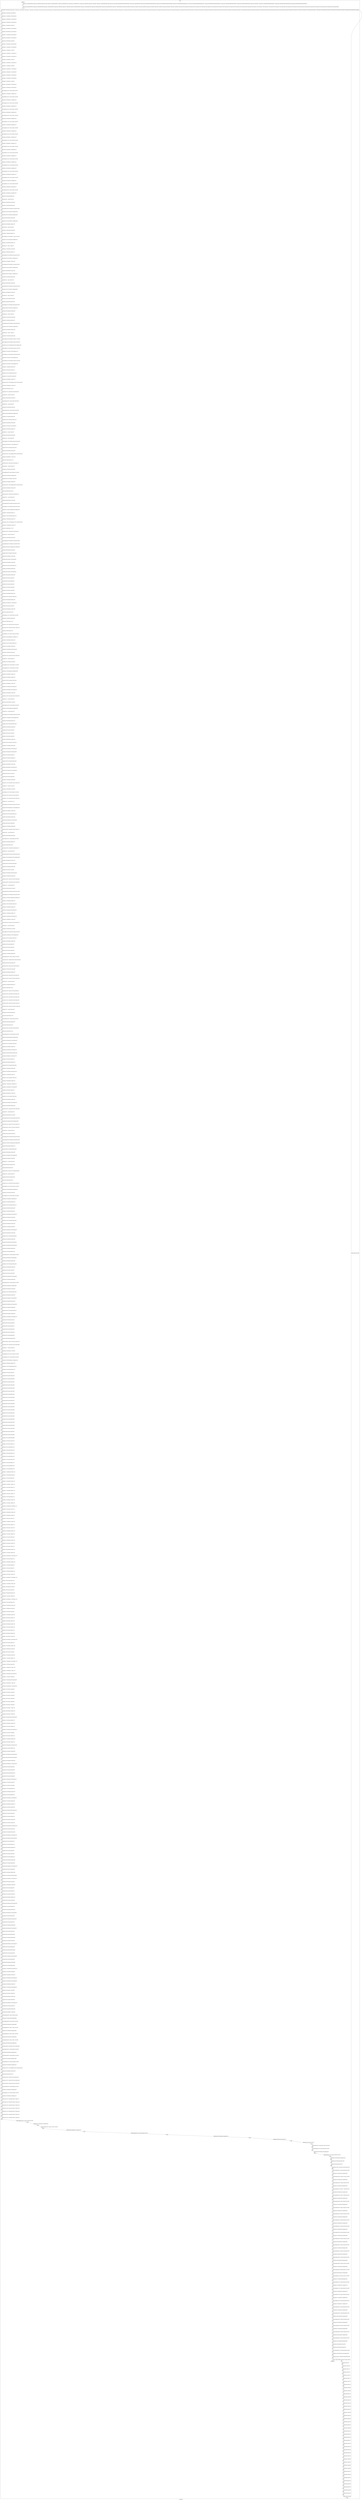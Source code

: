 digraph G {
label="Btor2XCFA";
subgraph cluster_0 {
label="main";
main_init[];
l1[];
l3[];
l4[];
l5[];
l6[];
l7[];
l8[];
l9[];
l10[];
l11[];
l12[];
l13[];
l14[];
l15[];
l16[];
l17[];
l18[];
l19[];
l20[];
l21[];
l22[];
l23[];
l24[];
l25[];
l26[];
l27[];
l28[];
l29[];
l30[];
l31[];
l32[];
l33[];
l34[];
l35[];
l36[];
l37[];
l38[];
l39[];
l40[];
l41[];
l42[];
l43[];
l44[];
l45[];
l46[];
l47[];
l48[];
l49[];
l50[];
l51[];
l52[];
l53[];
l54[];
l55[];
l56[];
l57[];
l58[];
l59[];
l60[];
l61[];
l62[];
l63[];
l64[];
l65[];
l66[];
l67[];
l68[];
l69[];
l70[];
l71[];
l72[];
l73[];
l74[];
l75[];
l76[];
l77[];
l78[];
l79[];
l80[];
l81[];
l82[];
l83[];
l84[];
l85[];
l86[];
l87[];
l88[];
l89[];
l90[];
l91[];
l92[];
l93[];
l94[];
l95[];
l96[];
l97[];
l98[];
l99[];
l100[];
l101[];
l102[];
l103[];
l104[];
l105[];
l106[];
l107[];
l108[];
l109[];
l110[];
l111[];
l112[];
l113[];
l114[];
l115[];
l116[];
l117[];
l118[];
l119[];
l120[];
l121[];
l122[];
l123[];
l124[];
l125[];
l126[];
l127[];
l128[];
l129[];
l130[];
l131[];
l132[];
l133[];
l134[];
l135[];
l136[];
l137[];
l138[];
l139[];
l140[];
l141[];
l142[];
l143[];
l144[];
l145[];
l146[];
l147[];
l148[];
l149[];
l150[];
l151[];
l152[];
l153[];
l154[];
l155[];
l156[];
l157[];
l158[];
l159[];
l160[];
l161[];
l162[];
l163[];
l164[];
l165[];
l166[];
l167[];
l168[];
l169[];
l170[];
l171[];
l172[];
l173[];
l174[];
l175[];
l176[];
l177[];
l178[];
l179[];
l180[];
l181[];
l182[];
l183[];
l184[];
l185[];
l186[];
l187[];
l188[];
l189[];
l190[];
l191[];
l192[];
l193[];
l194[];
l195[];
l196[];
l197[];
l198[];
l199[];
l200[];
l201[];
l202[];
l203[];
l204[];
l205[];
l206[];
l207[];
l208[];
l209[];
l210[];
l211[];
l212[];
l213[];
l214[];
l215[];
l216[];
l217[];
l218[];
l219[];
l220[];
l221[];
l222[];
l223[];
l224[];
l225[];
l226[];
l227[];
l228[];
l229[];
l230[];
l231[];
l232[];
l233[];
l234[];
l235[];
l236[];
l237[];
l238[];
l239[];
l240[];
l241[];
l242[];
l243[];
l244[];
l245[];
l246[];
l247[];
l248[];
l249[];
l250[];
l251[];
l252[];
l253[];
l254[];
l255[];
l256[];
l257[];
l258[];
l259[];
l260[];
l261[];
l262[];
l263[];
l264[];
l265[];
l266[];
l267[];
l268[];
l269[];
l270[];
l271[];
l272[];
l273[];
l274[];
l275[];
l276[];
l277[];
l278[];
l279[];
l280[];
l281[];
l282[];
l283[];
l284[];
l285[];
l286[];
l287[];
l288[];
l289[];
l290[];
l291[];
l292[];
l293[];
l294[];
l295[];
l296[];
l297[];
l298[];
l299[];
l300[];
l301[];
l302[];
l303[];
l304[];
l305[];
l306[];
l307[];
l308[];
l309[];
l310[];
l311[];
l312[];
l313[];
l314[];
l315[];
l316[];
l317[];
l318[];
l319[];
l320[];
l321[];
l322[];
l323[];
l324[];
l325[];
l326[];
l327[];
l328[];
l329[];
l330[];
l331[];
l332[];
l333[];
l334[];
l335[];
l336[];
l337[];
l338[];
l339[];
l340[];
l341[];
l342[];
l343[];
l344[];
l345[];
l346[];
l347[];
l348[];
l349[];
l350[];
l351[];
l352[];
l353[];
l354[];
l355[];
l356[];
l357[];
l358[];
l359[];
l360[];
l361[];
l362[];
l363[];
l364[];
l365[];
l366[];
l367[];
l368[];
l369[];
l370[];
l371[];
l372[];
l373[];
l374[];
l375[];
l376[];
l377[];
l378[];
l379[];
l380[];
l381[];
l382[];
l383[];
l384[];
l385[];
l386[];
l387[];
l388[];
l389[];
l390[];
l391[];
l392[];
l393[];
l394[];
l395[];
l396[];
l397[];
l398[];
l399[];
l400[];
l401[];
l402[];
l403[];
l404[];
l405[];
l406[];
l407[];
l408[];
l409[];
l410[];
l411[];
l412[];
l413[];
l414[];
l415[];
l416[];
l417[];
l418[];
l419[];
l420[];
l421[];
l422[];
l423[];
l424[];
l425[];
l426[];
l427[];
l428[];
l429[];
l430[];
l431[];
l432[];
l433[];
l434[];
l435[];
l436[];
l437[];
l438[];
l439[];
l440[];
l441[];
l442[];
l443[];
l444[];
l445[];
l446[];
l447[];
l448[];
l449[];
l450[];
l451[];
l452[];
l453[];
l454[];
l455[];
l456[];
l457[];
l458[];
l459[];
l460[];
l461[];
l462[];
l463[];
l464[];
l465[];
l466[];
l467[];
l468[];
l469[];
l470[];
l471[];
l472[];
l473[];
l474[];
l475[];
l476[];
l477[];
l478[];
l479[];
l480[];
l481[];
l482[];
l483[];
l484[];
l485[];
l486[];
l487[];
l488[];
l489[];
l490[];
l491[];
l492[];
l493[];
l494[];
l495[];
l496[];
l497[];
l498[];
l499[];
l500[];
l501[];
l502[];
l503[];
l504[];
l505[];
l506[];
l507[];
l508[];
l509[];
l510[];
l511[];
l512[];
l513[];
l514[];
l515[];
l516[];
l517[];
l518[];
l519[];
l520[];
l521[];
l522[];
l523[];
l524[];
l525[];
l526[];
l527[];
l528[];
l529[];
l530[];
l531[];
l532[];
l533[];
l534[];
l535[];
l536[];
l537[];
l538[];
l539[];
l540[];
l541[];
l542[];
l543[];
l544[];
l545[];
l546[];
l547[];
l548[];
l549[];
l550[];
l551[];
l552[];
l553[];
l554[];
l555[];
l556[];
l557[];
l558[];
l559[];
l560[];
l561[];
l562[];
l563[];
l564[];
l565[];
l566[];
l567[];
l568[];
l569[];
l570[];
l571[];
l572[];
l573[];
l574[];
l575[];
l576[];
l577[];
l578[];
l579[];
l580[];
l581[];
l582[];
l583[];
l584[];
l585[];
l586[];
l587[];
l588[];
l589[];
l590[];
l591[];
l592[];
l593[];
l594[];
l595[];
l596[];
l597[];
l598[];
l599[];
l600[];
l601[];
l602[];
l603[];
l604[];
l605[];
l606[];
l607[];
l608[];
l609[];
l610[];
l611[];
l612[];
l613[];
l614[];
l615[];
l616[];
l617[];
l618[];
l619[];
l620[];
l621[];
l622[];
l623[];
l624[];
l625[];
l626[];
l627[];
l628[];
l629[];
l630[];
l631[];
l632[];
l633[];
l634[];
l635[];
l636[];
l637[];
l638[];
l639[];
l640[];
l641[];
l642[];
l643[];
l644[];
l645[];
l646[];
l647[];
l648[];
l649[];
l650[];
l651[];
l652[];
l653[];
l654[];
l655[];
l656[];
l657[];
l658[];
l659[];
l660[];
l661[];
l662[];
l663[];
l664[];
l665[];
l666[];
l667[];
l668[];
l669[];
l670[];
l671[];
l672[];
l673[];
l674[];
l675[];
l676[];
l677[];
l678[];
l679[];
l680[];
l681[];
l682[];
l683[];
l684[];
l685[];
l686[];
l687[];
l688[];
l689[];
l690[];
l691[];
l692[];
l693[];
l694[];
l695[];
l696[];
l697[];
l698[];
l699[];
l700[];
l701[];
l702[];
l703[];
l704[];
l705[];
l706[];
l707[];
l708[];
l709[];
l710[];
l711[];
l712[];
l713[];
l714[];
l715[];
l716[];
l717[];
l718[];
l719[];
l720[];
l721[];
l722[];
l723[];
l724[];
l725[];
l726[];
l727[];
l728[];
l729[];
l730[];
l731[];
l732[];
l733[];
l734[];
l735[];
l736[];
l737[];
l738[];
l739[];
l740[];
l741[];
l742[];
l743[];
l744[];
l745[];
l746[];
l747[];
l748[];
l749[];
l750[];
l751[];
l752[];
l753[];
l754[];
l755[];
l756[];
l757[];
l758[];
l759[];
l760[];
main_error[];
l761[];
l762[];
l763[];
l764[];
l765[];
l766[];
l767[];
l768[];
l769[];
l770[];
l771[];
l772[];
l773[];
l774[];
l775[];
l776[];
l777[];
l778[];
l779[];
l780[];
l781[];
l782[];
l783[];
l784[];
l785[];
l786[];
l787[];
l788[];
l789[];
l790[];
l791[];
l792[];
l793[];
l794[];
l795[];
l796[];
l797[];
l798[];
l799[];
l800[];
l801[];
l802[];
l803[];
l804[];
l805[];
main_init -> l1 [label="[(assign const_7 #b0000000000000000),(assign const_14 #b00000000),(assign const_43 #b0),(assign const_125 #b0000000000000011),(assign const_128 #b0000000001001100),(assign const_131 #b0000000001001101),(assign const_134 #b00000000),(assign const_137 #b00000001),(assign const_140 #b0000000000000000),(assign const_253 #b1),(assign const_256 #b00000000000000000000000000000001),(assign const_257 #b0000000000000000),(assign const_259 #b00000000000000000000000000010000),(assign const_262 #b00000000000000000000000000000000),(assign const_272 #b00000000000000000000000001001100),(assign const_282 #b00000000000000000000000000001011),(assign const_296 #b00000000000000000000000000000101),(assign const_331 #b00000000000000000000000000000010),(assign const_332 #b000000000000000000000000),(assign const_429 #b00000011),(assign const_475 #b00000000000000000000000000000011),(assign const_532 #b00000000000000000000000000000100),(assign const_636 #b00000000000000000000000000000110)] "];
l3 -> l4 [label="[(havoc input_167),(havoc input_169),(havoc input_171),(havoc input_173),(havoc input_175),(havoc input_177),(havoc input_179),(havoc input_181),(havoc input_183),(havoc input_185),(havoc input_187),(havoc input_189),(havoc input_191),(havoc input_193),(havoc input_195),(havoc input_197),(havoc input_199),(havoc input_201),(havoc input_203),(havoc input_205),(havoc input_207),(havoc input_209),(havoc input_211),(havoc input_213),(havoc input_215),(havoc input_217),(havoc input_219),(havoc input_221),(havoc input_223),(havoc input_225),(havoc input_227),(havoc input_229),(havoc input_231),(havoc input_233),(havoc input_235),(havoc input_237),(havoc input_239),(havoc input_241),(havoc input_243),(havoc input_245),(havoc input_247),(havoc input_249),(havoc input_251),(havoc input_255),(havoc input_320),(havoc input_323),(havoc input_340),(havoc input_343),(havoc input_351),(havoc input_362),(havoc input_375),(havoc input_388),(havoc input_391),(havoc input_394),(havoc input_397),(havoc input_406),(havoc input_422),(havoc input_436),(havoc input_451),(havoc input_458),(havoc input_465),(havoc input_484),(havoc input_501),(havoc input_515),(havoc input_527),(havoc input_563),(havoc input_571),(havoc input_576),(havoc input_583),(havoc input_601),(havoc input_620),(havoc input_626),(havoc input_632),(havoc input_643),(havoc input_653),(havoc input_660)] "];
l4 -> l5 [label="[(assign binary_100 (bvand state_44 (bvnot state_46)))] "];
l5 -> l6 [label="[(assign binary_101 (bvand binary_100 (bvnot state_48)))] "];
l6 -> l7 [label="[(assign binary_102 (bvand binary_101 (bvnot state_50)))] "];
l7 -> l8 [label="[(assign binary_103 (bvand binary_102 (bvnot state_52)))] "];
l8 -> l9 [label="[(assign binary_104 (bvand binary_103 state_54))] "];
l9 -> l10 [label="[(assign binary_105 (bvand binary_104 (bvnot state_56)))] "];
l10 -> l11 [label="[(assign binary_106 (bvand binary_105 (bvnot state_58)))] "];
l11 -> l12 [label="[(assign binary_107 (bvand binary_106 (bvnot state_60)))] "];
l12 -> l13 [label="[(assign binary_108 (bvand binary_107 (bvnot state_62)))] "];
l13 -> l14 [label="[(assign binary_109 (bvand binary_108 state_64))] "];
l14 -> l15 [label="[(assign binary_110 (bvand binary_109 (bvnot state_66)))] "];
l15 -> l16 [label="[(assign binary_111 (bvand binary_110 (bvnot state_68)))] "];
l16 -> l17 [label="[(assign binary_112 (bvand binary_111 state_70))] "];
l17 -> l18 [label="[(assign binary_113 (bvand binary_112 (bvnot state_72)))] "];
l18 -> l19 [label="[(assign binary_114 (bvand binary_113 (bvnot state_74)))] "];
l19 -> l20 [label="[(assign binary_115 (bvand binary_114 state_76))] "];
l20 -> l21 [label="[(assign binary_116 (bvand binary_115 (bvnot state_78)))] "];
l21 -> l22 [label="[(assign binary_117 (bvand binary_116 state_80))] "];
l22 -> l23 [label="[(assign binary_118 (bvand binary_117 (bvnot state_82)))] "];
l23 -> l24 [label="[(assign binary_119 (bvand binary_118 (bvnot state_84)))] "];
l24 -> l25 [label="[(assign binary_120 (bvand binary_119 (bvnot state_86)))] "];
l25 -> l26 [label="[(assign binary_121 (bvand binary_120 (bvnot state_88)))] "];
l26 -> l27 [label="[(assign binary_122 (bvand binary_121 state_90))] "];
l27 -> l28 [label="[(assign binary_123 (bvand binary_122 (bvnot state_92)))] "];
l28 -> l29 [label="[(assign binary_124 (bvand binary_123 (bvnot state_94)))] "];
l29 -> l30 [label="[(assign comparison_126 (ite (= const_125 state_8) #b1 #b0))] "];
l30 -> l31 [label="[(assign binary_127 (bvand binary_124 comparison_126))] "];
l31 -> l32 [label="[(assign comparison_129 (ite (= const_128 state_10) #b1 #b0))] "];
l32 -> l33 [label="[(assign binary_130 (bvand binary_127 comparison_129))] "];
l33 -> l34 [label="[(assign comparison_132 (ite (= const_131 state_12) #b1 #b0))] "];
l34 -> l35 [label="[(assign binary_133 (bvand binary_130 comparison_132))] "];
l35 -> l36 [label="[(assign comparison_135 (ite (= const_134 state_15) #b1 #b0))] "];
l36 -> l37 [label="[(assign binary_136 (bvand binary_133 comparison_135))] "];
l37 -> l38 [label="[(assign comparison_138 (ite (= const_137 state_17) #b1 #b0))] "];
l38 -> l39 [label="[(assign binary_139 (bvand binary_136 comparison_138))] "];
l39 -> l40 [label="[(assign comparison_141 (ite (= const_140 state_19) #b1 #b0))] "];
l40 -> l41 [label="[(assign binary_142 (bvand binary_139 comparison_141))] "];
l41 -> l42 [label="[(assign comparison_143 (ite (= const_140 state_21) #b1 #b0))] "];
l42 -> l43 [label="[(assign binary_144 (bvand binary_142 comparison_143))] "];
l43 -> l44 [label="[(assign comparison_145 (ite (= const_140 state_23) #b1 #b0))] "];
l44 -> l45 [label="[(assign binary_146 (bvand binary_144 comparison_145))] "];
l45 -> l46 [label="[(assign comparison_147 (ite (= const_140 state_25) #b1 #b0))] "];
l46 -> l47 [label="[(assign binary_148 (bvand binary_146 comparison_147))] "];
l47 -> l48 [label="[(assign comparison_149 (ite (= const_140 state_27) #b1 #b0))] "];
l48 -> l49 [label="[(assign binary_150 (bvand binary_148 comparison_149))] "];
l49 -> l50 [label="[(assign comparison_151 (ite (= const_134 state_29) #b1 #b0))] "];
l50 -> l51 [label="[(assign binary_152 (bvand binary_150 comparison_151))] "];
l51 -> l52 [label="[(assign comparison_153 (ite (= const_134 state_31) #b1 #b0))] "];
l52 -> l53 [label="[(assign binary_154 (bvand binary_152 comparison_153))] "];
l53 -> l54 [label="[(assign comparison_155 (ite (= const_134 state_33) #b1 #b0))] "];
l54 -> l55 [label="[(assign binary_156 (bvand binary_154 comparison_155))] "];
l55 -> l56 [label="[(assign comparison_157 (ite (= const_134 state_35) #b1 #b0))] "];
l56 -> l57 [label="[(assign binary_158 (bvand binary_156 comparison_157))] "];
l57 -> l58 [label="[(assign comparison_159 (ite (= const_134 state_37) #b1 #b0))] "];
l58 -> l59 [label="[(assign binary_160 (bvand binary_158 comparison_159))] "];
l59 -> l60 [label="[(assign comparison_161 (ite (= const_134 state_39) #b1 #b0))] "];
l60 -> l61 [label="[(assign binary_162 (bvand binary_160 comparison_161))] "];
l61 -> l62 [label="[(assign comparison_163 (ite (= const_134 state_41) #b1 #b0))] "];
l62 -> l63 [label="[(assign binary_164 (bvand binary_162 comparison_163))] "];
l63 -> l64 [label="[(assign binary_165 (bvand state_98 binary_164))] "];
l64 -> l65 [label="[(assign binary_258 (++ input_183 const_257))] "];
l65 -> l66 [label="[(assign binary_260 (bvashr binary_258 const_259))] "];
l66 -> l67 [label="[(assign binary_261 (bvadd const_256 binary_260))] "];
l67 -> l68 [label="[(assign comparison_263 (ite (bvule binary_261 const_262) #b1 #b0))] "];
l68 -> l69 [label="[(assign binary_264 (bvor (bvnot input_203) comparison_263))] "];
l69 -> l70 [label="[(assign binary_265 (bvor (bvnot input_205) comparison_263))] "];
l70 -> l71 [label="[(assign binary_266 (bvand binary_264 binary_265))] "];
l71 -> l72 [label="[(assign binary_267 (bvor (bvnot input_207) comparison_263))] "];
l72 -> l73 [label="[(assign binary_268 (bvand binary_266 binary_267))] "];
l73 -> l74 [label="[(assign binary_269 (++ input_185 const_257))] "];
l74 -> l75 [label="[(assign binary_270 (bvashr binary_269 const_259))] "];
l75 -> l76 [label="[(assign binary_271 (bvadd const_256 binary_270))] "];
l76 -> l77 [label="[(assign comparison_273 (ite (bvule binary_271 const_272) #b1 #b0))] "];
l77 -> l78 [label="[(assign binary_274 (bvor (bvnot input_209) comparison_273))] "];
l78 -> l79 [label="[(assign binary_275 (bvand binary_268 binary_274))] "];
l79 -> l80 [label="[(assign binary_276 (++ input_177 const_257))] "];
l80 -> l81 [label="[(assign binary_277 (bvashr binary_276 const_259))] "];
l81 -> l82 [label="[(assign binary_278 (bvadd const_256 binary_277))] "];
l82 -> l83 [label="[(assign comparison_279 (ite (bvule binary_278 const_262) #b1 #b0))] "];
l83 -> l84 [label="[(assign binary_280 (bvor (bvnot input_213) comparison_279))] "];
l84 -> l85 [label="[(assign binary_281 (bvand binary_275 binary_280))] "];
l85 -> l86 [label="[(assign comparison_283 (ite (bvule binary_278 const_282) #b1 #b0))] "];
l86 -> l87 [label="[(assign binary_284 (bvor (bvnot input_215) comparison_283))] "];
l87 -> l88 [label="[(assign binary_285 (bvand binary_281 binary_284))] "];
l88 -> l89 [label="[(assign binary_286 (bvor (bvnot input_217) comparison_279))] "];
l89 -> l90 [label="[(assign binary_287 (bvand binary_285 binary_286))] "];
l90 -> l91 [label="[(assign binary_288 (++ input_169 const_257))] "];
l91 -> l92 [label="[(assign binary_289 (bvashr binary_288 const_259))] "];
l92 -> l93 [label="[(assign comparison_290 (ite (bvule binary_278 binary_289) #b1 #b0))] "];
l93 -> l94 [label="[(assign binary_291 (bvor (bvnot input_219) comparison_290))] "];
l94 -> l95 [label="[(assign binary_292 (bvand binary_287 binary_291))] "];
l95 -> l96 [label="[(assign binary_293 (++ input_179 const_257))] "];
l96 -> l97 [label="[(assign binary_294 (bvashr binary_293 const_259))] "];
l97 -> l98 [label="[(assign binary_295 (bvadd const_256 binary_294))] "];
l98 -> l99 [label="[(assign comparison_297 (ite (bvule binary_295 const_296) #b1 #b0))] "];
l99 -> l100 [label="[(assign binary_298 (bvor (bvnot input_225) comparison_297))] "];
l100 -> l101 [label="[(assign binary_299 (bvand binary_292 binary_298))] "];
l101 -> l102 [label="[(assign binary_300 (++ input_181 const_257))] "];
l102 -> l103 [label="[(assign binary_301 (bvashr binary_300 const_259))] "];
l103 -> l104 [label="[(assign binary_302 (bvadd const_256 binary_301))] "];
l104 -> l105 [label="[(assign comparison_303 (ite (bvule binary_302 const_296) #b1 #b0))] "];
l105 -> l106 [label="[(assign binary_304 (bvor (bvnot input_231) comparison_303))] "];
l106 -> l107 [label="[(assign binary_305 (bvand binary_299 binary_304))] "];
l107 -> l108 [label="[(assign binary_306 (++ input_171 const_257))] "];
l108 -> l109 [label="[(assign binary_307 (bvashr binary_306 const_259))] "];
l109 -> l110 [label="[(assign comparison_308 (ite (bvule binary_307 binary_277) #b1 #b0))] "];
l110 -> l111 [label="[(assign comparison_309 (ite (bvule binary_307 binary_294) #b1 #b0))] "];
l111 -> l112 [label="[(assign binary_310 (bvor (bvnot comparison_308) (bvnot comparison_309)))] "];
l112 -> l113 [label="[(assign comparison_311 (ite (bvule binary_307 binary_301) #b1 #b0))] "];
l113 -> l114 [label="[(assign binary_312 (bvor binary_310 (bvnot comparison_311)))] "];
l114 -> l115 [label="[(assign comparison_313 (ite (bvule binary_307 binary_260) #b1 #b0))] "];
l115 -> l116 [label="[(assign binary_314 (bvor binary_312 (bvnot comparison_313)))] "];
l116 -> l117 [label="[(assign comparison_315 (ite (bvule binary_307 binary_270) #b1 #b0))] "];
l117 -> l118 [label="[(assign binary_316 (bvor binary_314 (bvnot comparison_315)))] "];
l118 -> l119 [label="[(assign binary_317 (bvand binary_305 binary_316))] "];
l119 -> l120 [label="[(assign binary_318 (bvand input_201 binary_317))] "];
l120 -> l121 [label="[(assign binary_319 (bvor (bvnot input_255) binary_318))] "];
l121 -> l122 [label="[(assign binary_321 (bvor input_203 (bvnot input_320)))] "];
l122 -> l123 [label="[(assign binary_322 (bvand binary_319 binary_321))] "];
l123 -> l124 [label="[(assign ternary_324 (ite (= (bvnot comparison_315) #b1) const_256 const_262))] "];
l124 -> l125 [label="[(assign binary_325 (bvadd binary_270 ternary_324))] "];
l125 -> l126 [label="[(assign slice_326 (extract binary_325 0 16))] "];
l126 -> l127 [label="[(assign ternary_327 (ite (= input_255 #b1) slice_326 input_185))] "];
l127 -> l128 [label="[(assign binary_328 (++ ternary_327 const_257))] "];
l128 -> l129 [label="[(assign binary_329 (bvashr binary_328 const_259))] "];
l129 -> l130 [label="[(assign comparison_330 (ite (= const_272 binary_329) #b1 #b0))] "];
l130 -> l131 [label="[(assign binary_333 (++ const_332 input_191))] "];
l131 -> l132 [label="[(assign binary_334 (bvand const_331 binary_333))] "];
l132 -> l133 [label="[(assign comparison_335 (ite (= const_331 binary_334) #b1 #b0))] "];
l133 -> l134 [label="[(assign binary_336 (bvand comparison_330 comparison_335))] "];
l134 -> l135 [label="[(assign binary_337 (bvand input_209 binary_336))] "];
l135 -> l136 [label="[(assign binary_338 (bvor (bvnot input_323) binary_337))] "];
l136 -> l137 [label="[(assign binary_339 (bvand binary_322 binary_338))] "];
l137 -> l138 [label="[(assign binary_341 (bvor input_221 (bvnot input_340)))] "];
l138 -> l139 [label="[(assign binary_342 (bvand binary_339 binary_341))] "];
l139 -> l140 [label="[(assign binary_344 (++ input_167 const_257))] "];
l140 -> l141 [label="[(assign binary_345 (bvashr binary_344 const_259))] "];
l141 -> l142 [label="[(assign binary_346 (++ const_332 input_195))] "];
l142 -> l143 [label="[(assign comparison_347 (ite (bvule binary_345 binary_346) #b1 #b0))] "];
l143 -> l144 [label="[(assign binary_348 (bvand input_217 (bvnot comparison_347)))] "];
l144 -> l145 [label="[(assign binary_349 (bvor (bvnot input_343) binary_348))] "];
l145 -> l146 [label="[(assign binary_350 (bvand binary_342 binary_349))] "];
l146 -> l147 [label="[(assign ternary_352 (ite (= (bvnot comparison_308) #b1) const_256 const_262))] "];
l147 -> l148 [label="[(assign binary_353 (bvadd binary_277 ternary_352))] "];
l148 -> l149 [label="[(assign slice_354 (extract binary_353 0 16))] "];
l149 -> l150 [label="[(assign ternary_355 (ite (= input_255 #b1) slice_354 input_177))] "];
l150 -> l151 [label="[(assign binary_356 (++ ternary_355 const_257))] "];
l151 -> l152 [label="[(assign binary_357 (bvashr binary_356 const_259))] "];
l152 -> l153 [label="[(assign comparison_358 (ite (= binary_289 binary_357) #b1 #b0))] "];
l153 -> l154 [label="[(assign binary_359 (bvand input_219 comparison_358))] "];
l154 -> l155 [label="[(assign binary_360 (bvor (bvnot input_351) binary_359))] "];
l155 -> l156 [label="[(assign binary_361 (bvand binary_350 binary_360))] "];
l156 -> l157 [label="[(assign ternary_363 (ite (= (bvnot comparison_309) #b1) const_256 const_262))] "];
l157 -> l158 [label="[(assign binary_364 (bvadd binary_294 ternary_363))] "];
l158 -> l159 [label="[(assign slice_365 (extract binary_364 0 16))] "];
l159 -> l160 [label="[(assign ternary_366 (ite (= input_255 #b1) slice_365 input_179))] "];
l160 -> l161 [label="[(assign binary_367 (++ ternary_366 const_257))] "];
l161 -> l162 [label="[(assign binary_368 (bvashr binary_367 const_259))] "];
l162 -> l163 [label="[(assign comparison_369 (ite (bvule binary_368 const_262) #b1 #b0))] "];
l163 -> l164 [label="[(assign comparison_370 (ite (bvule binary_368 const_296) #b1 #b0))] "];
l164 -> l165 [label="[(assign binary_371 (bvand (bvnot comparison_369) comparison_370))] "];
l165 -> l166 [label="[(assign binary_372 (bvand input_225 binary_371))] "];
l166 -> l167 [label="[(assign binary_373 (bvor (bvnot input_362) binary_372))] "];
l167 -> l168 [label="[(assign binary_374 (bvand binary_361 binary_373))] "];
l168 -> l169 [label="[(assign ternary_376 (ite (= (bvnot comparison_311) #b1) const_256 const_262))] "];
l169 -> l170 [label="[(assign binary_377 (bvadd binary_301 ternary_376))] "];
l170 -> l171 [label="[(assign slice_378 (extract binary_377 0 16))] "];
l171 -> l172 [label="[(assign ternary_379 (ite (= input_255 #b1) slice_378 input_181))] "];
l172 -> l173 [label="[(assign binary_380 (++ ternary_379 const_257))] "];
l173 -> l174 [label="[(assign binary_381 (bvashr binary_380 const_259))] "];
l174 -> l175 [label="[(assign comparison_382 (ite (bvule binary_381 const_262) #b1 #b0))] "];
l175 -> l176 [label="[(assign comparison_383 (ite (bvule binary_381 const_296) #b1 #b0))] "];
l176 -> l177 [label="[(assign binary_384 (bvand (bvnot comparison_382) comparison_383))] "];
l177 -> l178 [label="[(assign binary_385 (bvand input_231 binary_384))] "];
l178 -> l179 [label="[(assign binary_386 (bvor (bvnot input_375) binary_385))] "];
l179 -> l180 [label="[(assign binary_387 (bvand binary_374 binary_386))] "];
l180 -> l181 [label="[(assign binary_389 (bvor input_237 (bvnot input_388)))] "];
l181 -> l182 [label="[(assign binary_390 (bvand binary_387 binary_389))] "];
l182 -> l183 [label="[(assign binary_392 (bvor input_239 (bvnot input_391)))] "];
l183 -> l184 [label="[(assign binary_393 (bvand binary_390 binary_392))] "];
l184 -> l185 [label="[(assign binary_395 (bvor input_241 (bvnot input_394)))] "];
l185 -> l186 [label="[(assign binary_396 (bvand binary_393 binary_395))] "];
l186 -> l187 [label="[(assign binary_398 (bvor input_223 input_340))] "];
l187 -> l188 [label="[(assign binary_399 (bvor binary_398 input_351))] "];
l188 -> l189 [label="[(assign binary_400 (bvor input_243 input_388))] "];
l189 -> l190 [label="[(assign binary_401 (bvor binary_400 input_391))] "];
l190 -> l191 [label="[(assign binary_402 (bvor binary_401 input_394))] "];
l191 -> l192 [label="[(assign binary_403 (bvand binary_399 binary_402))] "];
l192 -> l193 [label="[(assign binary_404 (bvor (bvnot input_397) binary_403))] "];
l193 -> l194 [label="[(assign binary_405 (bvand binary_396 binary_404))] "];
l194 -> l195 [label="[(assign binary_407 (bvand input_217 (bvnot input_343)))] "];
l195 -> l196 [label="[(assign binary_408 (bvor input_245 input_397))] "];
l196 -> l197 [label="[(assign binary_409 (bvand binary_407 binary_408))] "];
l197 -> l198 [label="[(assign slice_410 (extract binary_345 8 32))] "];
l198 -> l199 [label="[(assign comparison_411 (ite (= const_332 slice_410) #b1 #b0))] "];
l199 -> l200 [label="[(assign binary_412 (bvadd const_256 binary_346))] "];
l200 -> l201 [label="[(assign slice_413 (extract binary_412 0 8))] "];
l201 -> l202 [label="[(assign ternary_414 (ite (= input_343 #b1) slice_413 input_195))] "];
l202 -> l203 [label="[(assign ternary_415 (ite (= input_397 #b1) const_137 ternary_414))] "];
l203 -> l204 [label="[(assign slice_416 (extract binary_345 0 8))] "];
l204 -> l205 [label="[(assign comparison_417 (ite (= ternary_415 slice_416) #b1 #b0))] "];
l205 -> l206 [label="[(assign binary_418 (bvand comparison_411 comparison_417))] "];
l206 -> l207 [label="[(assign binary_419 (bvand binary_409 binary_418))] "];
l207 -> l208 [label="[(assign binary_420 (bvor (bvnot input_406) binary_419))] "];
l208 -> l209 [label="[(assign binary_421 (bvand binary_405 binary_420))] "];
l209 -> l210 [label="[(assign binary_423 (bvand binary_408 (bvnot input_406)))] "];
l210 -> l211 [label="[(assign binary_424 (bvand input_215 binary_423))] "];
l211 -> l212 [label="[(assign ternary_425 (ite (= input_397 #b1) const_140 ternary_355))] "];
l212 -> l213 [label="[(assign binary_426 (++ ternary_425 const_257))] "];
l213 -> l214 [label="[(assign binary_427 (bvashr binary_426 const_259))] "];
l214 -> l215 [label="[(assign comparison_428 (ite (= const_282 binary_427) #b1 #b0))] "];
l215 -> l216 [label="[(assign comparison_430 (ite (= const_429 input_197) #b1 #b0))] "];
l216 -> l217 [label="[(assign binary_431 (bvand comparison_428 comparison_430))] "];
l217 -> l218 [label="[(assign binary_432 (bvand binary_418 binary_431))] "];
l218 -> l219 [label="[(assign binary_433 (bvand binary_424 binary_432))] "];
l219 -> l220 [label="[(assign binary_434 (bvor (bvnot input_422) binary_433))] "];
l220 -> l221 [label="[(assign binary_435 (bvand binary_421 binary_434))] "];
l221 -> l222 [label="[(assign binary_437 (bvand input_215 (bvnot input_422)))] "];
l222 -> l223 [label="[(assign binary_438 (bvand binary_423 (bvnot input_422)))] "];
l223 -> l224 [label="[(assign binary_439 (bvand binary_437 binary_438))] "];
l224 -> l225 [label="[(assign ternary_440 (ite (= input_422 #b1) const_140 ternary_425))] "];
l225 -> l226 [label="[(assign binary_441 (++ ternary_440 const_257))] "];
l226 -> l227 [label="[(assign binary_442 (bvashr binary_441 const_259))] "];
l227 -> l228 [label="[(assign comparison_443 (ite (= const_282 binary_442) #b1 #b0))] "];
l228 -> l229 [label="[(assign binary_444 (bvand comparison_430 comparison_443))] "];
l229 -> l230 [label="[(assign binary_445 (++ const_332 ternary_415))] "];
l230 -> l231 [label="[(assign comparison_446 (ite (bvule binary_345 binary_445) #b1 #b0))] "];
l231 -> l232 [label="[(assign binary_447 (bvand binary_444 (bvnot comparison_446)))] "];
l232 -> l233 [label="[(assign binary_448 (bvand binary_439 binary_447))] "];
l233 -> l234 [label="[(assign binary_449 (bvor (bvnot input_436) binary_448))] "];
l234 -> l235 [label="[(assign binary_450 (bvand binary_435 binary_449))] "];
l235 -> l236 [label="[(assign binary_452 (bvor input_227 input_362))] "];
l236 -> l237 [label="[(assign binary_453 (bvor input_213 input_343))] "];
l237 -> l238 [label="[(assign binary_454 (bvor binary_453 input_397))] "];
l238 -> l239 [label="[(assign binary_455 (bvand binary_452 binary_454))] "];
l239 -> l240 [label="[(assign binary_456 (bvor (bvnot input_451) binary_455))] "];
l240 -> l241 [label="[(assign binary_457 (bvand binary_450 binary_456))] "];
l241 -> l242 [label="[(assign binary_459 (bvand binary_454 (bvnot input_451)))] "];
l242 -> l243 [label="[(assign binary_460 (bvand input_225 (bvnot input_362)))] "];
l243 -> l244 [label="[(assign binary_461 (bvor binary_460 input_451))] "];
l244 -> l245 [label="[(assign binary_462 (bvand binary_459 binary_461))] "];
l245 -> l246 [label="[(assign binary_463 (bvor (bvnot input_458) binary_462))] "];
l246 -> l247 [label="[(assign binary_464 (bvand binary_457 binary_463))] "];
l247 -> l248 [label="[(assign binary_466 (bvand binary_452 (bvnot input_451)))] "];
l248 -> l249 [label="[(assign binary_467 (bvand binary_437 (bvnot input_436)))] "];
l249 -> l250 [label="[(assign binary_468 (bvor binary_467 input_451))] "];
l250 -> l251 [label="[(assign binary_469 (bvor binary_468 input_458))] "];
l251 -> l252 [label="[(assign binary_470 (bvand binary_466 binary_469))] "];
l252 -> l253 [label="[(assign ternary_471 (ite (= input_436 #b1) const_140 ternary_440))] "];
l253 -> l254 [label="[(assign binary_472 (++ ternary_471 const_257))] "];
l254 -> l255 [label="[(assign binary_473 (bvashr binary_472 const_259))] "];
l255 -> l256 [label="[(assign comparison_474 (ite (= const_282 binary_473) #b1 #b0))] "];
l256 -> l257 [label="[(assign ternary_476 (ite (= input_451 #b1) const_134 input_197))] "];
l257 -> l258 [label="[(assign ternary_477 (ite (= input_458 #b1) const_134 ternary_476))] "];
l258 -> l259 [label="[(assign binary_478 (++ const_332 ternary_477))] "];
l259 -> l260 [label="[(assign comparison_479 (ite (bvule const_475 binary_478) #b1 #b0))] "];
l260 -> l261 [label="[(assign binary_480 (bvand comparison_474 (bvnot comparison_479)))] "];
l261 -> l262 [label="[(assign binary_481 (bvand binary_470 binary_480))] "];
l262 -> l263 [label="[(assign binary_482 (bvor (bvnot input_465) binary_481))] "];
l263 -> l264 [label="[(assign binary_483 (bvand binary_464 binary_482))] "];
l264 -> l265 [label="[(assign binary_485 (bvand binary_461 (bvnot input_458)))] "];
l265 -> l266 [label="[(assign binary_486 (bvor binary_485 input_465))] "];
l266 -> l267 [label="[(assign binary_487 (bvand binary_469 binary_486))] "];
l267 -> l268 [label="[(assign ternary_488 (ite (= input_465 #b1) const_140 ternary_471))] "];
l268 -> l269 [label="[(assign binary_489 (++ ternary_488 const_257))] "];
l269 -> l270 [label="[(assign binary_490 (bvashr binary_489 const_259))] "];
l270 -> l271 [label="[(assign comparison_491 (ite (= const_282 binary_490) #b1 #b0))] "];
l271 -> l272 [label="[(assign binary_492 (bvadd const_256 binary_478))] "];
l272 -> l273 [label="[(assign slice_493 (extract binary_492 0 8))] "];
l273 -> l274 [label="[(assign ternary_494 (ite (= input_465 #b1) slice_493 ternary_477))] "];
l274 -> l275 [label="[(assign binary_495 (++ const_332 ternary_494))] "];
l275 -> l276 [label="[(assign comparison_496 (ite (bvule const_475 binary_495) #b1 #b0))] "];
l276 -> l277 [label="[(assign binary_497 (bvand comparison_491 (bvnot comparison_496)))] "];
l277 -> l278 [label="[(assign binary_498 (bvand binary_487 binary_497))] "];
l278 -> l279 [label="[(assign binary_499 (bvor (bvnot input_484) binary_498))] "];
l279 -> l280 [label="[(assign binary_500 (bvand binary_483 binary_499))] "];
l280 -> l281 [label="[(assign binary_502 (bvor input_211 input_323))] "];
l281 -> l282 [label="[(assign binary_503 (bvand binary_486 (bvnot input_484)))] "];
l282 -> l283 [label="[(assign binary_504 (bvand binary_502 binary_503))] "];
l283 -> l284 [label="[(assign ternary_505 (ite (= input_451 #b1) const_140 ternary_366))] "];
l284 -> l285 [label="[(assign ternary_506 (ite (= input_465 #b1) const_140 ternary_505))] "];
l285 -> l286 [label="[(assign binary_507 (++ ternary_506 const_257))] "];
l286 -> l287 [label="[(assign binary_508 (bvashr binary_507 const_259))] "];
l287 -> l288 [label="[(assign comparison_509 (ite (bvule binary_508 const_262) #b1 #b0))] "];
l288 -> l289 [label="[(assign comparison_510 (ite (bvule binary_508 const_296) #b1 #b0))] "];
l289 -> l290 [label="[(assign binary_511 (bvand (bvnot comparison_509) comparison_510))] "];
l290 -> l291 [label="[(assign binary_512 (bvand binary_504 binary_511))] "];
l291 -> l292 [label="[(assign binary_513 (bvor (bvnot input_501) binary_512))] "];
l292 -> l293 [label="[(assign binary_514 (bvand binary_500 binary_513))] "];
l293 -> l294 [label="[(assign binary_516 (bvand input_209 (bvnot input_323)))] "];
l294 -> l295 [label="[(assign binary_517 (bvand binary_516 binary_511))] "];
l295 -> l296 [label="[(assign binary_518 (bvand binary_503 (bvnot input_501)))] "];
l296 -> l297 [label="[(assign binary_519 (bvand binary_517 binary_518))] "];
l297 -> l298 [label="[(assign ternary_520 (ite (= input_501 #b1) const_140 ternary_327))] "];
l298 -> l299 [label="[(assign binary_521 (++ ternary_520 const_257))] "];
l299 -> l300 [label="[(assign binary_522 (bvashr binary_521 const_259))] "];
l300 -> l301 [label="[(assign comparison_523 (ite (bvule const_272 binary_522) #b1 #b0))] "];
l301 -> l302 [label="[(assign binary_524 (bvand binary_519 (bvnot comparison_523)))] "];
l302 -> l303 [label="[(assign binary_525 (bvor (bvnot input_515) binary_524))] "];
l303 -> l304 [label="[(assign binary_526 (bvand binary_514 binary_525))] "];
l304 -> l305 [label="[(assign binary_528 (bvor input_233 input_375))] "];
l305 -> l306 [label="[(assign binary_529 (bvor input_205 input_320))] "];
l306 -> l307 [label="[(assign binary_530 (bvor binary_529 input_515))] "];
l307 -> l308 [label="[(assign binary_531 (bvand binary_528 binary_530))] "];
l308 -> l309 [label="[(assign comparison_533 (ite (= const_137 ternary_415) #b1 #b0))] "];
l309 -> l310 [label="[(assign ternary_534 (ite (= comparison_533 #b1) const_256 const_262))] "];
l310 -> l311 [label="[(assign binary_535 (bvmul const_532 ternary_534))] "];
l311 -> l312 [label="[(assign ternary_536 (ite (= binary_418 #b1) const_256 const_262))] "];
l312 -> l313 [label="[(assign binary_537 (bvmul const_331 ternary_536))] "];
l313 -> l314 [label="[(assign binary_538 (bvadd binary_535 binary_537))] "];
l314 -> l315 [label="[(assign ternary_539 (ite (= input_340 #b1) const_134 input_193))] "];
l315 -> l316 [label="[(assign ternary_540 (ite (= input_351 #b1) const_134 ternary_539))] "];
l316 -> l317 [label="[(assign binary_541 (++ const_332 ternary_540))] "];
l317 -> l318 [label="[(assign binary_542 (bvadd binary_538 binary_541))] "];
l318 -> l319 [label="[(assign slice_543 (extract binary_542 0 8))] "];
l319 -> l320 [label="[(assign ternary_544 (ite (= input_451 #b1) slice_543 input_199))] "];
l320 -> l321 [label="[(assign ternary_545 (ite (= input_458 #b1) slice_543 ternary_544))] "];
l321 -> l322 [label="[(assign ternary_546 (ite (= input_465 #b1) slice_543 ternary_545))] "];
l322 -> l323 [label="[(assign ternary_547 (ite (= input_484 #b1) slice_543 ternary_546))] "];
l323 -> l324 [label="[(assign ternary_548 (ite (= input_501 #b1) ternary_547 input_191))] "];
l324 -> l325 [label="[(assign ternary_549 (ite (= input_515 #b1) ternary_547 ternary_548))] "];
l325 -> l326 [label="[(assign binary_550 (++ const_332 ternary_549))] "];
l326 -> l327 [label="[(assign binary_551 (bvand const_256 binary_550))] "];
l327 -> l328 [label="[(assign slice_552 (extract binary_551 8 32))] "];
l328 -> l329 [label="[(assign comparison_553 (ite (= const_332 slice_552) #b1 #b0))] "];
l329 -> l330 [label="[(assign binary_554 (bvand const_256 binary_333))] "];
l330 -> l331 [label="[(assign slice_555 (extract binary_554 0 8))] "];
l331 -> l332 [label="[(assign ternary_556 (ite (= input_320 #b1) slice_555 input_189))] "];
l332 -> l333 [label="[(assign slice_557 (extract binary_551 0 8))] "];
l333 -> l334 [label="[(assign comparison_558 (ite (= ternary_556 slice_557) #b1 #b0))] "];
l334 -> l335 [label="[(assign binary_559 (bvand comparison_553 comparison_558))] "];
l335 -> l336 [label="[(assign binary_560 (bvand binary_531 (bvnot binary_559)))] "];
l336 -> l337 [label="[(assign binary_561 (bvor (bvnot input_527) binary_560))] "];
l337 -> l338 [label="[(assign binary_562 (bvand binary_526 binary_561))] "];
l338 -> l339 [label="[(assign binary_564 (bvand binary_530 (bvnot input_527)))] "];
l339 -> l340 [label="[(assign binary_565 (bvand (bvnot binary_559) binary_564))] "];
l340 -> l341 [label="[(assign binary_566 (bvand input_231 (bvnot input_375)))] "];
l341 -> l342 [label="[(assign binary_567 (bvor binary_566 input_527))] "];
l342 -> l343 [label="[(assign binary_568 (bvand binary_565 binary_567))] "];
l343 -> l344 [label="[(assign binary_569 (bvor (bvnot input_563) binary_568))] "];
l344 -> l345 [label="[(assign binary_570 (bvand binary_562 binary_569))] "];
l345 -> l346 [label="[(assign binary_572 (bvand binary_528 (bvnot input_527)))] "];
l346 -> l347 [label="[(assign binary_573 (bvand input_207 binary_572))] "];
l347 -> l348 [label="[(assign binary_574 (bvor (bvnot input_571) binary_573))] "];
l348 -> l349 [label="[(assign binary_575 (bvand binary_570 binary_574))] "];
l349 -> l350 [label="[(assign binary_577 (bvand input_207 (bvnot input_571)))] "];
l350 -> l351 [label="[(assign binary_578 (bvand binary_567 (bvnot input_563)))] "];
l351 -> l352 [label="[(assign binary_579 (bvor binary_578 input_571))] "];
l352 -> l353 [label="[(assign binary_580 (bvand binary_577 binary_579))] "];
l353 -> l354 [label="[(assign binary_581 (bvor (bvnot input_576) binary_580))] "];
l354 -> l355 [label="[(assign binary_582 (bvand binary_575 binary_581))] "];
l355 -> l356 [label="[(assign binary_584 (bvand binary_579 (bvnot input_576)))] "];
l356 -> l357 [label="[(assign binary_585 (bvand binary_469 binary_584))] "];
l357 -> l358 [label="[(assign ternary_586 (ite (= input_484 #b1) const_140 ternary_488))] "];
l358 -> l359 [label="[(assign binary_587 (++ ternary_586 const_257))] "];
l359 -> l360 [label="[(assign binary_588 (bvashr binary_587 const_259))] "];
l360 -> l361 [label="[(assign comparison_589 (ite (bvule const_282 binary_588) #b1 #b0))] "];
l361 -> l362 [label="[(assign binary_590 (bvand binary_585 (bvnot comparison_589)))] "];
l362 -> l363 [label="[(assign ternary_591 (ite (= input_527 #b1) const_140 ternary_379))] "];
l363 -> l364 [label="[(assign ternary_592 (ite (= input_571 #b1) const_140 ternary_591))] "];
l364 -> l365 [label="[(assign binary_593 (++ ternary_592 const_257))] "];
l365 -> l366 [label="[(assign binary_594 (bvashr binary_593 const_259))] "];
l366 -> l367 [label="[(assign comparison_595 (ite (bvule binary_594 const_262) #b1 #b0))] "];
l367 -> l368 [label="[(assign comparison_596 (ite (bvule binary_594 const_296) #b1 #b0))] "];
l368 -> l369 [label="[(assign binary_597 (bvand (bvnot comparison_595) comparison_596))] "];
l369 -> l370 [label="[(assign binary_598 (bvand binary_590 binary_597))] "];
l370 -> l371 [label="[(assign binary_599 (bvor (bvnot input_583) binary_598))] "];
l371 -> l372 [label="[(assign binary_600 (bvand binary_582 binary_599))] "];
l372 -> l373 [label="[(assign binary_602 (bvand binary_564 (bvnot input_563)))] "];
l373 -> l374 [label="[(assign binary_603 (bvand input_247 binary_602))] "];
l374 -> l375 [label="[(assign binary_604 (++ const_332 ternary_556))] "];
l375 -> l376 [label="[(assign binary_605 (bvsub const_256 binary_604))] "];
l376 -> l377 [label="[(assign slice_606 (extract binary_605 0 8))] "];
l377 -> l378 [label="[(assign ternary_607 (ite (= input_571 #b1) slice_606 ternary_556))] "];
l378 -> l379 [label="[(assign binary_608 (++ const_332 ternary_607))] "];
l379 -> l380 [label="[(assign binary_609 (bvsub const_256 binary_608))] "];
l380 -> l381 [label="[(assign slice_610 (extract binary_609 0 8))] "];
l381 -> l382 [label="[(assign ternary_611 (ite (= input_576 #b1) slice_610 ternary_607))] "];
l382 -> l383 [label="[(assign comparison_612 (ite (= slice_557 ternary_611) #b1 #b0))] "];
l383 -> l384 [label="[(assign binary_613 (bvand comparison_553 comparison_612))] "];
l384 -> l385 [label="[(assign binary_614 (bvand const_331 binary_550))] "];
l385 -> l386 [label="[(assign comparison_615 (ite (= const_331 binary_614) #b1 #b0))] "];
l386 -> l387 [label="[(assign binary_616 (bvand binary_613 comparison_615))] "];
l387 -> l388 [label="[(assign binary_617 (bvand binary_603 binary_616))] "];
l388 -> l389 [label="[(assign binary_618 (bvor (bvnot input_601) binary_617))] "];
l389 -> l390 [label="[(assign binary_619 (bvand binary_600 binary_618))] "];
l390 -> l391 [label="[(assign binary_621 (bvand input_249 binary_616))] "];
l391 -> l392 [label="[(assign binary_622 (bvand binary_602 (bvnot input_601)))] "];
l392 -> l393 [label="[(assign binary_623 (bvand binary_621 binary_622))] "];
l393 -> l394 [label="[(assign binary_624 (bvor (bvnot input_620) binary_623))] "];
l394 -> l395 [label="[(assign binary_625 (bvand binary_619 binary_624))] "];
l395 -> l396 [label="[(assign binary_627 (bvand input_251 binary_616))] "];
l396 -> l397 [label="[(assign binary_628 (bvand binary_622 (bvnot input_620)))] "];
l397 -> l398 [label="[(assign binary_629 (bvand binary_627 binary_628))] "];
l398 -> l399 [label="[(assign binary_630 (bvor (bvnot input_626) binary_629))] "];
l399 -> l400 [label="[(assign binary_631 (bvand binary_625 binary_630))] "];
l400 -> l401 [label="[(assign binary_633 (bvand input_249 (bvnot input_620)))] "];
l401 -> l402 [label="[(assign binary_634 (bvand binary_628 (bvnot input_626)))] "];
l402 -> l403 [label="[(assign binary_635 (bvand binary_633 binary_634))] "];
l403 -> l404 [label="[(assign binary_637 (bvand const_636 binary_550))] "];
l404 -> l405 [label="[(assign comparison_638 (ite (= const_262 binary_637) #b1 #b0))] "];
l405 -> l406 [label="[(assign binary_639 (bvand binary_613 comparison_638))] "];
l406 -> l407 [label="[(assign binary_640 (bvand binary_635 binary_639))] "];
l407 -> l408 [label="[(assign binary_641 (bvor (bvnot input_632) binary_640))] "];
l408 -> l409 [label="[(assign binary_642 (bvand binary_631 binary_641))] "];
l409 -> l410 [label="[(assign binary_644 (bvor input_247 input_620))] "];
l410 -> l411 [label="[(assign binary_645 (bvor binary_644 input_626))] "];
l411 -> l412 [label="[(assign binary_646 (bvand binary_634 (bvnot input_632)))] "];
l412 -> l413 [label="[(assign binary_647 (bvand binary_645 binary_646))] "];
l413 -> l414 [label="[(assign comparison_648 (ite (= const_532 binary_637) #b1 #b0))] "];
l414 -> l415 [label="[(assign binary_649 (bvand binary_613 comparison_648))] "];
l415 -> l416 [label="[(assign binary_650 (bvand binary_647 binary_649))] "];
l416 -> l417 [label="[(assign binary_651 (bvor (bvnot input_643) binary_650))] "];
l417 -> l418 [label="[(assign binary_652 (bvand binary_642 binary_651))] "];
l418 -> l419 [label="[(assign binary_654 (bvand input_251 (bvnot input_626)))] "];
l419 -> l420 [label="[(assign binary_655 (bvand binary_654 binary_649))] "];
l420 -> l421 [label="[(assign binary_656 (bvand binary_646 (bvnot input_643)))] "];
l421 -> l422 [label="[(assign binary_657 (bvand binary_655 binary_656))] "];
l422 -> l423 [label="[(assign binary_658 (bvor (bvnot input_653) binary_657))] "];
l423 -> l424 [label="[(assign binary_659 (bvand binary_652 binary_658))] "];
l424 -> l425 [label="[(assign binary_661 (bvand binary_516 (bvnot input_515)))] "];
l425 -> l426 [label="[(assign binary_662 (bvor binary_661 input_527))] "];
l426 -> l427 [label="[(assign binary_663 (bvor binary_662 input_563))] "];
l427 -> l428 [label="[(assign binary_664 (bvor binary_663 input_571))] "];
l428 -> l429 [label="[(assign binary_665 (bvor binary_664 input_576))] "];
l429 -> l430 [label="[(assign binary_666 (bvor binary_633 input_643))] "];
l430 -> l431 [label="[(assign binary_667 (bvor binary_666 input_653))] "];
l431 -> l432 [label="[(assign binary_668 (bvand binary_665 binary_667))] "];
l432 -> l433 [label="[(assign ternary_669 (ite (= input_571 #b1) const_140 ternary_520))] "];
l433 -> l434 [label="[(assign ternary_670 (ite (= input_576 #b1) const_140 ternary_669))] "];
l434 -> l435 [label="[(assign binary_671 (++ ternary_670 const_257))] "];
l435 -> l436 [label="[(assign binary_672 (bvashr binary_671 const_259))] "];
l436 -> l437 [label="[(assign comparison_673 (ite (= const_272 binary_672) #b1 #b0))] "];
l437 -> l438 [label="[(assign comparison_674 (ite (= const_262 binary_614) #b1 #b0))] "];
l438 -> l439 [label="[(assign binary_675 (bvand comparison_673 comparison_674))] "];
l439 -> l440 [label="[(assign binary_676 (bvand binary_668 binary_675))] "];
l440 -> l441 [label="[(assign binary_677 (bvor (bvnot input_660) binary_676))] "];
l441 -> l442 [label="[(assign binary_678 (bvand binary_659 binary_677))] "];
l442 -> l443 [label="[(assign binary_679 (bvor input_255 input_320))] "];
l443 -> l444 [label="[(assign binary_680 (bvor input_323 binary_679))] "];
l444 -> l445 [label="[(assign binary_681 (bvor input_340 binary_680))] "];
l445 -> l446 [label="[(assign binary_682 (bvor input_343 binary_681))] "];
l446 -> l447 [label="[(assign binary_683 (bvor input_351 binary_682))] "];
l447 -> l448 [label="[(assign binary_684 (bvor input_362 binary_683))] "];
l448 -> l449 [label="[(assign binary_685 (bvor input_375 binary_684))] "];
l449 -> l450 [label="[(assign binary_686 (bvor input_388 binary_685))] "];
l450 -> l451 [label="[(assign binary_687 (bvor input_391 binary_686))] "];
l451 -> l452 [label="[(assign binary_688 (bvor input_394 binary_687))] "];
l452 -> l453 [label="[(assign binary_689 (bvor input_397 binary_688))] "];
l453 -> l454 [label="[(assign binary_690 (bvor input_406 binary_689))] "];
l454 -> l455 [label="[(assign binary_691 (bvor input_422 binary_690))] "];
l455 -> l456 [label="[(assign binary_692 (bvor input_436 binary_691))] "];
l456 -> l457 [label="[(assign binary_693 (bvor input_451 binary_692))] "];
l457 -> l458 [label="[(assign binary_694 (bvor input_458 binary_693))] "];
l458 -> l459 [label="[(assign binary_695 (bvor input_465 binary_694))] "];
l459 -> l460 [label="[(assign binary_696 (bvor input_484 binary_695))] "];
l460 -> l461 [label="[(assign binary_697 (bvor input_501 binary_696))] "];
l461 -> l462 [label="[(assign binary_698 (bvor input_515 binary_697))] "];
l462 -> l463 [label="[(assign binary_699 (bvor input_527 binary_698))] "];
l463 -> l464 [label="[(assign binary_700 (bvor input_563 binary_699))] "];
l464 -> l465 [label="[(assign binary_701 (bvor input_571 binary_700))] "];
l465 -> l466 [label="[(assign binary_702 (bvor input_576 binary_701))] "];
l466 -> l467 [label="[(assign binary_703 (bvor input_583 binary_702))] "];
l467 -> l468 [label="[(assign binary_704 (bvor input_601 binary_703))] "];
l468 -> l469 [label="[(assign binary_705 (bvor input_620 binary_704))] "];
l469 -> l470 [label="[(assign binary_706 (bvor input_626 binary_705))] "];
l470 -> l471 [label="[(assign binary_707 (bvor input_632 binary_706))] "];
l471 -> l472 [label="[(assign binary_708 (bvor input_643 binary_707))] "];
l472 -> l473 [label="[(assign binary_709 (bvor input_653 binary_708))] "];
l473 -> l474 [label="[(assign binary_710 (bvor input_660 binary_709))] "];
l474 -> l475 [label="[(assign binary_711 (bvand binary_678 binary_710))] "];
l475 -> l476 [label="[(assign binary_712 (bvand input_203 input_205))] "];
l476 -> l477 [label="[(assign binary_713 (bvor input_203 input_205))] "];
l477 -> l478 [label="[(assign binary_714 (bvand input_207 binary_713))] "];
l478 -> l479 [label="[(assign binary_715 (bvor binary_712 binary_714))] "];
l479 -> l480 [label="[(assign binary_716 (bvor input_207 binary_713))] "];
l480 -> l481 [label="[(assign binary_717 (bvand input_209 binary_716))] "];
l481 -> l482 [label="[(assign binary_718 (bvor binary_715 binary_717))] "];
l482 -> l483 [label="[(assign binary_719 (bvor input_209 binary_716))] "];
l483 -> l484 [label="[(assign binary_720 (bvand input_211 binary_719))] "];
l484 -> l485 [label="[(assign binary_721 (bvor binary_718 binary_720))] "];
l485 -> l486 [label="[(assign binary_722 (bvand input_201 (bvnot binary_721)))] "];
l486 -> l487 [label="[(assign binary_723 (bvor input_211 binary_719))] "];
l487 -> l488 [label="[(assign binary_724 (bvand binary_722 binary_723))] "];
l488 -> l489 [label="[(assign binary_725 (bvand input_213 input_215))] "];
l489 -> l490 [label="[(assign binary_726 (bvor input_213 input_215))] "];
l490 -> l491 [label="[(assign binary_727 (bvand input_217 binary_726))] "];
l491 -> l492 [label="[(assign binary_728 (bvor binary_725 binary_727))] "];
l492 -> l493 [label="[(assign binary_729 (bvor input_217 binary_726))] "];
l493 -> l494 [label="[(assign binary_730 (bvand input_219 binary_729))] "];
l494 -> l495 [label="[(assign binary_731 (bvor binary_728 binary_730))] "];
l495 -> l496 [label="[(assign binary_732 (bvor input_219 binary_729))] "];
l496 -> l497 [label="[(assign binary_733 (bvand input_221 binary_732))] "];
l497 -> l498 [label="[(assign binary_734 (bvor binary_731 binary_733))] "];
l498 -> l499 [label="[(assign binary_735 (bvor input_221 binary_732))] "];
l499 -> l500 [label="[(assign binary_736 (bvand input_223 binary_735))] "];
l500 -> l501 [label="[(assign binary_737 (bvor binary_734 binary_736))] "];
l501 -> l502 [label="[(assign binary_738 (bvand binary_724 (bvnot binary_737)))] "];
l502 -> l503 [label="[(assign binary_739 (bvor input_223 binary_735))] "];
l503 -> l504 [label="[(assign binary_740 (bvand binary_738 binary_739))] "];
l504 -> l505 [label="[(assign binary_741 (bvand input_225 input_227))] "];
l505 -> l506 [label="[(assign binary_742 (bvor input_225 input_227))] "];
l506 -> l507 [label="[(assign binary_743 (bvand input_229 binary_742))] "];
l507 -> l508 [label="[(assign binary_744 (bvor binary_741 binary_743))] "];
l508 -> l509 [label="[(assign binary_745 (bvand binary_740 (bvnot binary_744)))] "];
l509 -> l510 [label="[(assign binary_746 (bvor input_229 binary_742))] "];
l510 -> l511 [label="[(assign binary_747 (bvand binary_745 binary_746))] "];
l511 -> l512 [label="[(assign binary_748 (bvand input_231 input_233))] "];
l512 -> l513 [label="[(assign binary_749 (bvor input_231 input_233))] "];
l513 -> l514 [label="[(assign binary_750 (bvand input_235 binary_749))] "];
l514 -> l515 [label="[(assign binary_751 (bvor binary_748 binary_750))] "];
l515 -> l516 [label="[(assign binary_752 (bvand binary_747 (bvnot binary_751)))] "];
l516 -> l517 [label="[(assign binary_753 (bvor input_235 binary_749))] "];
l517 -> l518 [label="[(assign binary_754 (bvand binary_752 binary_753))] "];
l518 -> l519 [label="[(assign binary_755 (bvand input_237 input_239))] "];
l519 -> l520 [label="[(assign binary_756 (bvor input_237 input_239))] "];
l520 -> l521 [label="[(assign binary_757 (bvand input_241 binary_756))] "];
l521 -> l522 [label="[(assign binary_758 (bvor binary_755 binary_757))] "];
l522 -> l523 [label="[(assign binary_759 (bvor input_241 binary_756))] "];
l523 -> l524 [label="[(assign binary_760 (bvand input_243 binary_759))] "];
l524 -> l525 [label="[(assign binary_761 (bvor binary_758 binary_760))] "];
l525 -> l526 [label="[(assign binary_762 (bvor input_243 binary_759))] "];
l526 -> l527 [label="[(assign binary_763 (bvand input_245 binary_762))] "];
l527 -> l528 [label="[(assign binary_764 (bvor binary_761 binary_763))] "];
l528 -> l529 [label="[(assign binary_765 (bvand binary_754 (bvnot binary_764)))] "];
l529 -> l530 [label="[(assign binary_766 (bvor input_245 binary_762))] "];
l530 -> l531 [label="[(assign binary_767 (bvand binary_765 binary_766))] "];
l531 -> l532 [label="[(assign binary_768 (bvand input_247 input_249))] "];
l532 -> l533 [label="[(assign binary_769 (bvor input_247 input_249))] "];
l533 -> l534 [label="[(assign binary_770 (bvand input_251 binary_769))] "];
l534 -> l535 [label="[(assign binary_771 (bvor binary_768 binary_770))] "];
l535 -> l536 [label="[(assign binary_772 (bvand binary_767 (bvnot binary_771)))] "];
l536 -> l537 [label="[(assign binary_773 (bvor input_251 binary_769))] "];
l537 -> l538 [label="[(assign binary_774 (bvand binary_772 binary_773))] "];
l538 -> l539 [label="[(assign binary_775 (bvand binary_711 binary_774))] "];
l539 -> l540 [label="[(assign binary_776 (bvand input_203 (bvnot input_320)))] "];
l540 -> l541 [label="[(assign binary_777 (bvor binary_776 input_501))] "];
l541 -> l542 [label="[(assign binary_778 (bvand binary_656 (bvnot input_653)))] "];
l542 -> l543 [label="[(assign binary_779 (bvand binary_777 binary_778))] "];
l543 -> l544 [label="[(assign binary_780 (bvand binary_577 (bvnot input_576)))] "];
l544 -> l545 [label="[(assign binary_781 (bvor binary_780 input_601))] "];
l545 -> l546 [label="[(assign binary_782 (bvor binary_781 input_620))] "];
l546 -> l547 [label="[(assign binary_783 (bvor binary_782 input_626))] "];
l547 -> l548 [label="[(assign binary_784 (bvor binary_783 input_632))] "];
l548 -> l549 [label="[(assign binary_785 (bvor binary_784 input_643))] "];
l549 -> l550 [label="[(assign binary_786 (bvor binary_785 input_653))] "];
l550 -> l551 [label="[(assign binary_787 (bvor binary_777 binary_778))] "];
l551 -> l552 [label="[(assign binary_788 (bvand binary_786 binary_787))] "];
l552 -> l553 [label="[(assign binary_789 (bvor binary_779 binary_788))] "];
l553 -> l554 [label="[(assign binary_790 (bvand binary_665 (bvnot input_660)))] "];
l554 -> l555 [label="[(assign binary_791 (bvor binary_786 binary_787))] "];
l555 -> l556 [label="[(assign binary_792 (bvand binary_790 binary_791))] "];
l556 -> l557 [label="[(assign binary_793 (bvor binary_789 binary_792))] "];
l557 -> l558 [label="[(assign binary_794 (bvand binary_502 (bvnot input_501)))] "];
l558 -> l559 [label="[(assign binary_795 (bvor binary_794 input_660))] "];
l559 -> l560 [label="[(assign binary_796 (bvor binary_790 binary_791))] "];
l560 -> l561 [label="[(assign binary_797 (bvand binary_795 binary_796))] "];
l561 -> l562 [label="[(assign binary_798 (bvor binary_793 binary_797))] "];
l562 -> l563 [label="[(assign binary_799 (bvand input_201 (bvnot binary_798)))] "];
l563 -> l564 [label="[(assign binary_800 (bvor binary_795 binary_796))] "];
l564 -> l565 [label="[(assign binary_801 (bvand binary_799 binary_800))] "];
l565 -> l566 [label="[(assign binary_802 (bvand binary_459 (bvnot input_458)))] "];
l566 -> l567 [label="[(assign binary_803 (bvand binary_469 (bvnot input_583)))] "];
l567 -> l568 [label="[(assign binary_804 (bvand binary_802 binary_803))] "];
l568 -> l569 [label="[(assign binary_805 (bvand binary_407 (bvnot input_406)))] "];
l569 -> l570 [label="[(assign binary_806 (bvor binary_805 input_583))] "];
l570 -> l571 [label="[(assign binary_807 (bvor binary_802 binary_803))] "];
l571 -> l572 [label="[(assign binary_808 (bvand binary_806 binary_807))] "];
l572 -> l573 [label="[(assign binary_809 (bvor binary_804 binary_808))] "];
l573 -> l574 [label="[(assign binary_810 (bvand input_219 (bvnot input_351)))] "];
l574 -> l575 [label="[(assign binary_811 (bvor binary_810 input_422))] "];
l575 -> l576 [label="[(assign binary_812 (bvor binary_811 input_436))] "];
l576 -> l577 [label="[(assign binary_813 (bvor binary_806 binary_807))] "];
l577 -> l578 [label="[(assign binary_814 (bvand binary_812 binary_813))] "];
l578 -> l579 [label="[(assign binary_815 (bvor binary_809 binary_814))] "];
l579 -> l580 [label="[(assign binary_816 (bvand input_221 (bvnot input_340)))] "];
l580 -> l581 [label="[(assign binary_817 (bvor binary_812 binary_813))] "];
l581 -> l582 [label="[(assign binary_818 (bvand binary_816 binary_817))] "];
l582 -> l583 [label="[(assign binary_819 (bvor binary_815 binary_818))] "];
l583 -> l584 [label="[(assign binary_820 (bvand binary_399 (bvnot input_397)))] "];
l584 -> l585 [label="[(assign binary_821 (bvor binary_820 input_406))] "];
l585 -> l586 [label="[(assign binary_822 (bvor binary_816 binary_817))] "];
l586 -> l587 [label="[(assign binary_823 (bvand binary_821 binary_822))] "];
l587 -> l588 [label="[(assign binary_824 (bvor binary_819 binary_823))] "];
l588 -> l589 [label="[(assign binary_825 (bvand binary_801 (bvnot binary_824)))] "];
l589 -> l590 [label="[(assign binary_826 (bvor binary_821 binary_822))] "];
l590 -> l591 [label="[(assign binary_827 (bvand binary_825 binary_826))] "];
l591 -> l592 [label="[(assign binary_828 (bvand binary_518 (bvnot input_515)))] "];
l592 -> l593 [label="[(assign binary_829 (bvand binary_466 (bvnot input_465)))] "];
l593 -> l594 [label="[(assign binary_830 (bvor binary_829 input_501))] "];
l594 -> l595 [label="[(assign binary_831 (bvor binary_830 input_515))] "];
l595 -> l596 [label="[(assign binary_832 (bvand binary_828 binary_831))] "];
l596 -> l597 [label="[(assign binary_833 (bvor input_229 input_458))] "];
l597 -> l598 [label="[(assign binary_834 (bvor binary_833 input_484))] "];
l598 -> l599 [label="[(assign binary_835 (bvor binary_828 binary_831))] "];
l599 -> l600 [label="[(assign binary_836 (bvand binary_834 binary_835))] "];
l600 -> l601 [label="[(assign binary_837 (bvor binary_832 binary_836))] "];
l601 -> l602 [label="[(assign binary_838 (bvand binary_827 (bvnot binary_837)))] "];
l602 -> l603 [label="[(assign binary_839 (bvor binary_834 binary_835))] "];
l603 -> l604 [label="[(assign binary_840 (bvand binary_838 binary_839))] "];
l604 -> l605 [label="[(assign binary_841 (bvand binary_584 (bvnot input_583)))] "];
l605 -> l606 [label="[(assign binary_842 (bvand binary_572 (bvnot input_571)))] "];
l606 -> l607 [label="[(assign binary_843 (bvor binary_842 input_583))] "];
l607 -> l608 [label="[(assign binary_844 (bvand binary_841 binary_843))] "];
l608 -> l609 [label="[(assign binary_845 (bvor input_235 input_563))] "];
l609 -> l610 [label="[(assign binary_846 (bvor binary_845 input_576))] "];
l610 -> l611 [label="[(assign binary_847 (bvor binary_841 binary_843))] "];
l611 -> l612 [label="[(assign binary_848 (bvand binary_846 binary_847))] "];
l612 -> l613 [label="[(assign binary_849 (bvor binary_844 binary_848))] "];
l613 -> l614 [label="[(assign binary_850 (bvand binary_840 (bvnot binary_849)))] "];
l614 -> l615 [label="[(assign binary_851 (bvor binary_846 binary_847))] "];
l615 -> l616 [label="[(assign binary_852 (bvand binary_850 binary_851))] "];
l616 -> l617 [label="[(assign binary_853 (bvand input_237 (bvnot input_388)))] "];
l617 -> l618 [label="[(assign binary_854 (bvor binary_853 input_406))] "];
l618 -> l619 [label="[(assign binary_855 (bvand input_239 (bvnot input_391)))] "];
l619 -> l620 [label="[(assign binary_856 (bvor binary_855 input_422))] "];
l620 -> l621 [label="[(assign binary_857 (bvand binary_854 binary_856))] "];
l621 -> l622 [label="[(assign binary_858 (bvand input_241 (bvnot input_394)))] "];
l622 -> l623 [label="[(assign binary_859 (bvor binary_858 input_436))] "];
l623 -> l624 [label="[(assign binary_860 (bvor binary_854 binary_856))] "];
l624 -> l625 [label="[(assign binary_861 (bvand binary_859 binary_860))] "];
l625 -> l626 [label="[(assign binary_862 (bvor binary_857 binary_861))] "];
l626 -> l627 [label="[(assign binary_863 (bvand binary_402 (bvnot input_397)))] "];
l627 -> l628 [label="[(assign binary_864 (bvor binary_859 binary_860))] "];
l628 -> l629 [label="[(assign binary_865 (bvand binary_863 binary_864))] "];
l629 -> l630 [label="[(assign binary_866 (bvor binary_862 binary_865))] "];
l630 -> l631 [label="[(assign binary_867 (bvand binary_438 (bvnot input_436)))] "];
l631 -> l632 [label="[(assign binary_868 (bvor binary_863 binary_864))] "];
l632 -> l633 [label="[(assign binary_869 (bvand binary_867 binary_868))] "];
l633 -> l634 [label="[(assign binary_870 (bvor binary_866 binary_869))] "];
l634 -> l635 [label="[(assign binary_871 (bvand binary_852 (bvnot binary_870)))] "];
l635 -> l636 [label="[(assign binary_872 (bvor binary_867 binary_868))] "];
l636 -> l637 [label="[(assign binary_873 (bvand binary_871 binary_872))] "];
l637 -> l638 [label="[(assign binary_874 (bvand binary_645 (bvnot input_643)))] "];
l638 -> l639 [label="[(assign binary_875 (bvand binary_667 (bvnot input_660)))] "];
l639 -> l640 [label="[(assign binary_876 (bvand binary_874 binary_875))] "];
l640 -> l641 [label="[(assign binary_877 (bvand binary_654 (bvnot input_653)))] "];
l641 -> l642 [label="[(assign binary_878 (bvor binary_877 input_660))] "];
l642 -> l643 [label="[(assign binary_879 (bvor binary_874 binary_875))] "];
l643 -> l644 [label="[(assign binary_880 (bvand binary_878 binary_879))] "];
l644 -> l645 [label="[(assign binary_881 (bvor binary_876 binary_880))] "];
l645 -> l646 [label="[(assign binary_882 (bvand binary_873 (bvnot binary_881)))] "];
l646 -> l647 [label="[(assign binary_883 (bvor binary_878 binary_879))] "];
l647 -> l648 [label="[(assign binary_884 (bvand binary_882 binary_883))] "];
l648 -> l649 [label="[(assign binary_885 (bvand binary_775 binary_884))] "];
l649 -> l650 [label="[(assign comparison_886 (ite (= input_167 state_8) #b1 #b0))] "];
l650 -> l651 [label="[(assign binary_887 (bvand binary_885 comparison_886))] "];
l651 -> l652 [label="[(assign comparison_888 (ite (= input_169 state_10) #b1 #b0))] "];
l652 -> l653 [label="[(assign binary_889 (bvand binary_887 comparison_888))] "];
l653 -> l654 [label="[(assign comparison_890 (ite (= input_171 state_12) #b1 #b0))] "];
l654 -> l655 [label="[(assign binary_891 (bvand binary_889 comparison_890))] "];
l655 -> l656 [label="[(assign comparison_892 (ite (= input_173 state_15) #b1 #b0))] "];
l656 -> l657 [label="[(assign binary_893 (bvand binary_891 comparison_892))] "];
l657 -> l658 [label="[(assign comparison_894 (ite (= input_175 state_17) #b1 #b0))] "];
l658 -> l659 [label="[(assign binary_895 (bvand binary_893 comparison_894))] "];
l659 -> l660 [label="[(assign ternary_896 (ite (= input_583 #b1) const_140 ternary_586))] "];
l660 -> l661 [label="[(assign comparison_897 (ite (= ternary_896 state_19) #b1 #b0))] "];
l661 -> l662 [label="[(assign binary_898 (bvand binary_895 comparison_897))] "];
l662 -> l663 [label="[(assign comparison_899 (ite (= ternary_506 state_21) #b1 #b0))] "];
l663 -> l664 [label="[(assign binary_900 (bvand binary_898 comparison_899))] "];
l664 -> l665 [label="[(assign comparison_901 (ite (= ternary_592 state_23) #b1 #b0))] "];
l665 -> l666 [label="[(assign binary_902 (bvand binary_900 comparison_901))] "];
l666 -> l667 [label="[(assign ternary_903 (ite (= (bvnot comparison_313) #b1) const_256 const_262))] "];
l667 -> l668 [label="[(assign binary_904 (bvadd binary_260 ternary_903))] "];
l668 -> l669 [label="[(assign slice_905 (extract binary_904 0 16))] "];
l669 -> l670 [label="[(assign ternary_906 (ite (= input_255 #b1) slice_905 input_183))] "];
l670 -> l671 [label="[(assign ternary_907 (ite (= input_501 #b1) const_140 ternary_906))] "];
l671 -> l672 [label="[(assign ternary_908 (ite (= input_515 #b1) const_140 ternary_907))] "];
l672 -> l673 [label="[(assign comparison_909 (ite (= ternary_908 state_25) #b1 #b0))] "];
l673 -> l674 [label="[(assign binary_910 (bvand binary_902 comparison_909))] "];
l674 -> l675 [label="[(assign comparison_911 (ite (= ternary_670 state_27) #b1 #b0))] "];
l675 -> l676 [label="[(assign binary_912 (bvand binary_910 comparison_911))] "];
l676 -> l677 [label="[(assign ternary_913 (ite (= input_388 #b1) input_175 input_187))] "];
l677 -> l678 [label="[(assign ternary_914 (ite (= input_391 #b1) input_175 ternary_913))] "];
l678 -> l679 [label="[(assign ternary_915 (ite (= input_394 #b1) input_175 ternary_914))] "];
l679 -> l680 [label="[(assign ternary_916 (ite (= input_601 #b1) input_173 ternary_915))] "];
l680 -> l681 [label="[(assign ternary_917 (ite (= input_626 #b1) input_173 ternary_916))] "];
l681 -> l682 [label="[(assign ternary_918 (ite (= input_643 #b1) input_173 ternary_917))] "];
l682 -> l683 [label="[(assign ternary_919 (ite (= input_653 #b1) input_173 ternary_918))] "];
l683 -> l684 [label="[(assign comparison_920 (ite (= ternary_919 state_29) #b1 #b0))] "];
l684 -> l685 [label="[(assign binary_921 (bvand binary_912 comparison_920))] "];
l685 -> l686 [label="[(assign comparison_922 (ite (= ternary_611 state_31) #b1 #b0))] "];
l686 -> l687 [label="[(assign binary_923 (bvand binary_921 comparison_922))] "];
l687 -> l688 [label="[(assign comparison_924 (ite (= ternary_549 state_33) #b1 #b0))] "];
l688 -> l689 [label="[(assign binary_925 (bvand binary_923 comparison_924))] "];
l689 -> l690 [label="[(assign binary_926 (bvsub const_256 binary_541))] "];
l690 -> l691 [label="[(assign slice_927 (extract binary_926 0 8))] "];
l691 -> l692 [label="[(assign ternary_928 (ite (= input_583 #b1) slice_927 ternary_540))] "];
l692 -> l693 [label="[(assign comparison_929 (ite (= ternary_928 state_35) #b1 #b0))] "];
l693 -> l694 [label="[(assign binary_930 (bvand binary_925 comparison_929))] "];
l694 -> l695 [label="[(assign comparison_931 (ite (= ternary_415 state_37) #b1 #b0))] "];
l695 -> l696 [label="[(assign binary_932 (bvand binary_930 comparison_931))] "];
l696 -> l697 [label="[(assign binary_933 (bvadd const_256 binary_495))] "];
l697 -> l698 [label="[(assign slice_934 (extract binary_933 0 8))] "];
l698 -> l699 [label="[(assign ternary_935 (ite (= input_484 #b1) slice_934 ternary_494))] "];
l699 -> l700 [label="[(assign comparison_936 (ite (= ternary_935 state_39) #b1 #b0))] "];
l700 -> l701 [label="[(assign binary_937 (bvand binary_932 comparison_936))] "];
l701 -> l702 [label="[(assign comparison_938 (ite (= ternary_547 state_41) #b1 #b0))] "];
l702 -> l703 [label="[(assign binary_939 (bvand binary_937 comparison_938))] "];
l703 -> l704 [label="[(assign comparison_940 (ite (= input_201 state_44) #b1 #b0))] "];
l704 -> l705 [label="[(assign binary_941 (bvand binary_939 comparison_940))] "];
l705 -> l706 [label="[(assign comparison_942 (ite (= binary_777 state_46) #b1 #b0))] "];
l706 -> l707 [label="[(assign binary_943 (bvand binary_941 comparison_942))] "];
l707 -> l708 [label="[(assign comparison_944 (ite (= binary_778 state_48) #b1 #b0))] "];
l708 -> l709 [label="[(assign binary_945 (bvand binary_943 comparison_944))] "];
l709 -> l710 [label="[(assign comparison_946 (ite (= binary_786 state_50) #b1 #b0))] "];
l710 -> l711 [label="[(assign binary_947 (bvand binary_945 comparison_946))] "];
l711 -> l712 [label="[(assign comparison_948 (ite (= binary_790 state_52) #b1 #b0))] "];
l712 -> l713 [label="[(assign binary_949 (bvand binary_947 comparison_948))] "];
l713 -> l714 [label="[(assign comparison_950 (ite (= binary_795 state_54) #b1 #b0))] "];
l714 -> l715 [label="[(assign binary_951 (bvand binary_949 comparison_950))] "];
l715 -> l716 [label="[(assign comparison_952 (ite (= binary_802 state_56) #b1 #b0))] "];
l716 -> l717 [label="[(assign binary_953 (bvand binary_951 comparison_952))] "];
l717 -> l718 [label="[(assign comparison_954 (ite (= binary_803 state_58) #b1 #b0))] "];
l718 -> l719 [label="[(assign binary_955 (bvand binary_953 comparison_954))] "];
l719 -> l720 [label="[(assign comparison_956 (ite (= binary_806 state_60) #b1 #b0))] "];
l720 -> l721 [label="[(assign binary_957 (bvand binary_955 comparison_956))] "];
l721 -> l722 [label="[(assign comparison_958 (ite (= binary_812 state_62) #b1 #b0))] "];
l722 -> l723 [label="[(assign binary_959 (bvand binary_957 comparison_958))] "];
l723 -> l724 [label="[(assign comparison_960 (ite (= binary_816 state_64) #b1 #b0))] "];
l724 -> l725 [label="[(assign binary_961 (bvand binary_959 comparison_960))] "];
l725 -> l726 [label="[(assign comparison_962 (ite (= binary_821 state_66) #b1 #b0))] "];
l726 -> l727 [label="[(assign binary_963 (bvand binary_961 comparison_962))] "];
l727 -> l728 [label="[(assign comparison_964 (ite (= binary_828 state_68) #b1 #b0))] "];
l728 -> l729 [label="[(assign binary_965 (bvand binary_963 comparison_964))] "];
l729 -> l730 [label="[(assign comparison_966 (ite (= binary_831 state_70) #b1 #b0))] "];
l730 -> l731 [label="[(assign binary_967 (bvand binary_965 comparison_966))] "];
l731 -> l732 [label="[(assign comparison_968 (ite (= binary_834 state_72) #b1 #b0))] "];
l732 -> l733 [label="[(assign binary_969 (bvand binary_967 comparison_968))] "];
l733 -> l734 [label="[(assign comparison_970 (ite (= binary_841 state_74) #b1 #b0))] "];
l734 -> l735 [label="[(assign binary_971 (bvand binary_969 comparison_970))] "];
l735 -> l736 [label="[(assign comparison_972 (ite (= binary_843 state_76) #b1 #b0))] "];
l736 -> l737 [label="[(assign binary_973 (bvand binary_971 comparison_972))] "];
l737 -> l738 [label="[(assign comparison_974 (ite (= binary_846 state_78) #b1 #b0))] "];
l738 -> l739 [label="[(assign binary_975 (bvand binary_973 comparison_974))] "];
l739 -> l740 [label="[(assign comparison_976 (ite (= binary_854 state_80) #b1 #b0))] "];
l740 -> l741 [label="[(assign binary_977 (bvand binary_975 comparison_976))] "];
l741 -> l742 [label="[(assign comparison_978 (ite (= binary_856 state_82) #b1 #b0))] "];
l742 -> l743 [label="[(assign binary_979 (bvand binary_977 comparison_978))] "];
l743 -> l744 [label="[(assign comparison_980 (ite (= binary_859 state_84) #b1 #b0))] "];
l744 -> l745 [label="[(assign binary_981 (bvand binary_979 comparison_980))] "];
l745 -> l746 [label="[(assign comparison_982 (ite (= binary_863 state_86) #b1 #b0))] "];
l746 -> l747 [label="[(assign binary_983 (bvand binary_981 comparison_982))] "];
l747 -> l748 [label="[(assign comparison_984 (ite (= binary_867 state_88) #b1 #b0))] "];
l748 -> l749 [label="[(assign binary_985 (bvand binary_983 comparison_984))] "];
l749 -> l750 [label="[(assign comparison_986 (ite (= binary_874 state_90) #b1 #b0))] "];
l750 -> l751 [label="[(assign binary_987 (bvand binary_985 comparison_986))] "];
l751 -> l752 [label="[(assign comparison_988 (ite (= binary_875 state_92) #b1 #b0))] "];
l752 -> l753 [label="[(assign binary_989 (bvand binary_987 comparison_988))] "];
l753 -> l754 [label="[(assign comparison_990 (ite (= binary_878 state_94) #b1 #b0))] "];
l754 -> l755 [label="[(assign binary_991 (bvand binary_989 comparison_990))] "];
l755 -> l756 [label="[(assign binary_992 (bvand binary_991 state_98))] "];
l756 -> l757 [label="[(assign binary_993 (bvand const_532 binary_333))] "];
l757 -> l758 [label="[(assign comparison_994 (ite (= const_532 binary_993) #b1 #b0))] "];
l758 -> l759 [label="[(assign binary_995 (bvand input_203 (bvnot comparison_994)))] "];
l759 -> l760 [label="[(assign ternary_996 (ite (= state_96 #b1) binary_992 binary_995))] "];
l760 -> main_error [label="[(assume (= binary_165 #b1))] "];
l760 -> l761 [label="[(assume (not (= binary_165 #b1)))] "];
l761 -> l762 [label="[(assign state_8 input_167)] "];
l762 -> l763 [label="[(assign state_10 input_169)] "];
l763 -> l764 [label="[(assign state_12 input_171)] "];
l764 -> l765 [label="[(assign state_15 input_173)] "];
l765 -> l766 [label="[(assign state_17 input_175)] "];
l766 -> l767 [label="[(assign state_19 input_177)] "];
l767 -> l768 [label="[(assign state_21 input_179)] "];
l768 -> l769 [label="[(assign state_23 input_181)] "];
l769 -> l770 [label="[(assign state_25 input_183)] "];
l770 -> l771 [label="[(assign state_27 input_185)] "];
l771 -> l772 [label="[(assign state_29 input_187)] "];
l772 -> l773 [label="[(assign state_31 input_189)] "];
l773 -> l774 [label="[(assign state_33 input_191)] "];
l774 -> l775 [label="[(assign state_35 input_193)] "];
l775 -> l776 [label="[(assign state_37 input_195)] "];
l776 -> l777 [label="[(assign state_39 input_197)] "];
l777 -> l778 [label="[(assign state_41 input_199)] "];
l778 -> l779 [label="[(assign state_44 input_201)] "];
l779 -> l780 [label="[(assign state_46 input_203)] "];
l780 -> l781 [label="[(assign state_48 input_205)] "];
l781 -> l782 [label="[(assign state_50 input_207)] "];
l782 -> l783 [label="[(assign state_52 input_209)] "];
l783 -> l784 [label="[(assign state_54 input_211)] "];
l784 -> l785 [label="[(assign state_56 input_213)] "];
l785 -> l786 [label="[(assign state_58 input_215)] "];
l786 -> l787 [label="[(assign state_60 input_217)] "];
l787 -> l788 [label="[(assign state_62 input_219)] "];
l788 -> l789 [label="[(assign state_64 input_221)] "];
l789 -> l790 [label="[(assign state_66 input_223)] "];
l790 -> l791 [label="[(assign state_68 input_225)] "];
l791 -> l792 [label="[(assign state_70 input_227)] "];
l792 -> l793 [label="[(assign state_72 input_229)] "];
l793 -> l794 [label="[(assign state_74 input_231)] "];
l794 -> l795 [label="[(assign state_76 input_233)] "];
l795 -> l796 [label="[(assign state_78 input_235)] "];
l796 -> l797 [label="[(assign state_80 input_237)] "];
l797 -> l798 [label="[(assign state_82 input_239)] "];
l798 -> l799 [label="[(assign state_84 input_241)] "];
l799 -> l800 [label="[(assign state_86 input_243)] "];
l800 -> l801 [label="[(assign state_88 input_245)] "];
l801 -> l802 [label="[(assign state_90 input_247)] "];
l802 -> l803 [label="[(assign state_92 input_249)] "];
l803 -> l804 [label="[(assign state_94 input_251)] "];
l804 -> l805 [label="[(assign state_96 const_253)] "];
l805 -> l3 [label="[(assign state_98 ternary_996)] "];
l1 -> l3 [label="[(assign state_8 #b0000000000000000),(assign state_10 #b0000000000000000),(assign state_12 #b0000000000000000),(assign state_15 #b00000000),(assign state_17 #b00000000),(assign state_19 #b0000000000000000),(assign state_21 #b0000000000000000),(assign state_23 #b0000000000000000),(assign state_25 #b0000000000000000),(assign state_27 #b0000000000000000),(assign state_29 #b00000000),(assign state_31 #b00000000),(assign state_33 #b00000000),(assign state_35 #b00000000),(assign state_37 #b00000000),(assign state_39 #b00000000),(assign state_41 #b00000000),(assign state_44 #b0),(assign state_46 #b0),(assign state_48 #b0),(assign state_50 #b0),(assign state_52 #b0),(assign state_54 #b0),(assign state_56 #b0),(assign state_58 #b0),(assign state_60 #b0),(assign state_62 #b0),(assign state_64 #b0),(assign state_66 #b0),(assign state_68 #b0),(assign state_70 #b0),(assign state_72 #b0),(assign state_74 #b0),(assign state_76 #b0),(assign state_78 #b0),(assign state_80 #b0),(assign state_82 #b0),(assign state_84 #b0),(assign state_86 #b0),(assign state_88 #b0),(assign state_90 #b0),(assign state_92 #b0),(assign state_94 #b0),(assign state_96 #b0),(assign state_98 #b0)] "];

}
}
